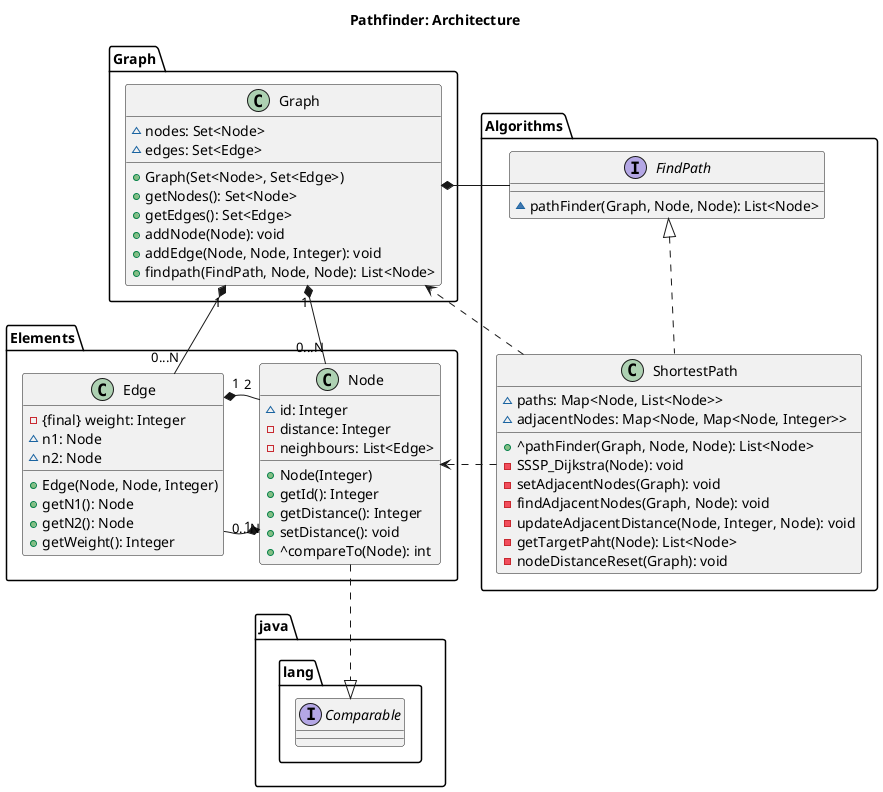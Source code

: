 @startuml

title Pathfinder: Architecture

package Graph {
  class Graph {
    ~nodes: Set<Node>
    ~edges: Set<Edge>

    +Graph(Set<Node>, Set<Edge>)
    +getNodes(): Set<Node>
    +getEdges(): Set<Edge>
    +addNode(Node): void
    +addEdge(Node, Node, Integer): void
    +findpath(FindPath, Node, Node): List<Node>
  }
}

package Elements {
  class Node {
    ~id: Integer
    -distance: Integer
    -neighbours: List<Edge>
    +Node(Integer)
    +getId(): Integer
    +getDistance(): Integer
    +setDistance(): void
    +^compareTo(Node): int
  }
  class Edge {
    -{final} weight: Integer
    ~n1: Node
    ~n2: Node
    +Edge(Node, Node, Integer)
    +getN1(): Node
    +getN2(): Node
    +getWeight(): Integer
  }
}

package Algorithms {
  class ShortestPath {
    ~paths: Map<Node, List<Node>>
    ~adjacentNodes: Map<Node, Map<Node, Integer>>
    +^pathFinder(Graph, Node, Node): List<Node>
    -SSSP_Dijkstra(Node): void
    -setAdjacentNodes(Graph): void
    -findAdjacentNodes(Graph, Node): void
    -updateAdjacentDistance(Node, Integer, Node): void
    -getTargetPaht(Node): List<Node>
    -nodeDistanceReset(Graph): void
  }
  interface FindPath {
    ~pathFinder(Graph, Node, Node): List<Node>
  }
}

package java.lang {
  interface Comparable
}

Elements.Node ..|> java.lang.Comparable
Elements.Node "1" *-right- "0...N" Elements.Edge
Elements.Edge "1" *-right- "2" Elements.Node
Graph.Graph *-right- Algorithms.FindPath
Graph.Graph "1" *-down- "0...N" Elements.Edge
Graph.Graph "1" *-down- "0...N" Elements.Node

Algorithms.ShortestPath .up.|> Algorithms.FindPath
Algorithms.ShortestPath .right.> Elements.Node
Algorithms.ShortestPath ..> Graph.Graph



@enduml